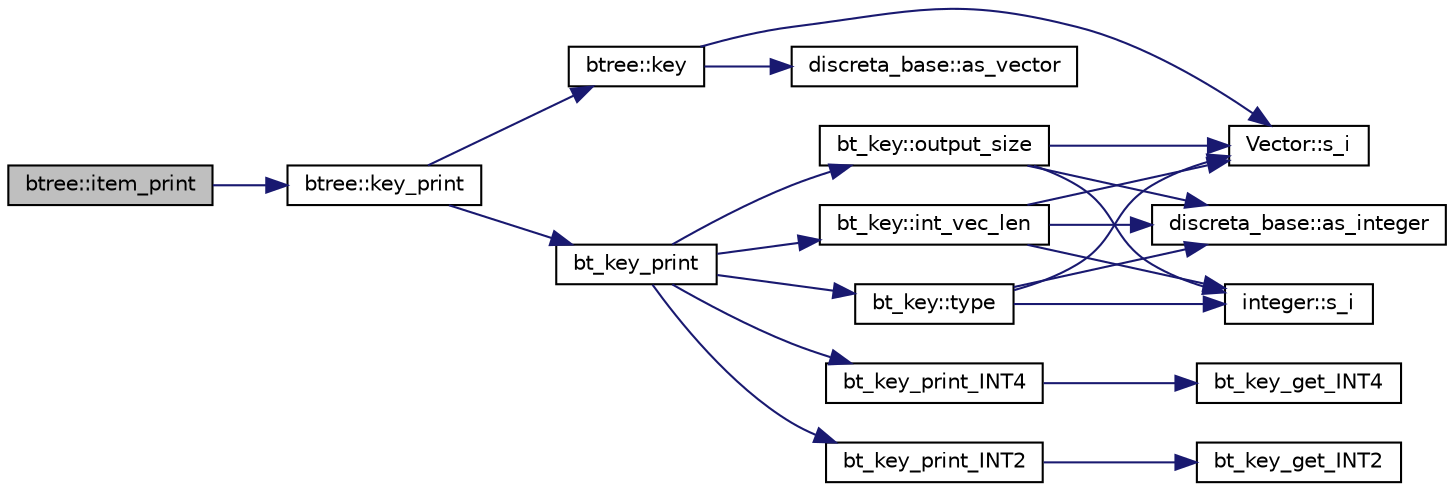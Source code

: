 digraph "btree::item_print"
{
  edge [fontname="Helvetica",fontsize="10",labelfontname="Helvetica",labelfontsize="10"];
  node [fontname="Helvetica",fontsize="10",shape=record];
  rankdir="LR";
  Node2339 [label="btree::item_print",height=0.2,width=0.4,color="black", fillcolor="grey75", style="filled", fontcolor="black"];
  Node2339 -> Node2340 [color="midnightblue",fontsize="10",style="solid",fontname="Helvetica"];
  Node2340 [label="btree::key_print",height=0.2,width=0.4,color="black", fillcolor="white", style="filled",URL="$dd/db0/classbtree.html#a4d527d5afa4891a2fa69fc1a07c48627"];
  Node2340 -> Node2341 [color="midnightblue",fontsize="10",style="solid",fontname="Helvetica"];
  Node2341 [label="bt_key_print",height=0.2,width=0.4,color="black", fillcolor="white", style="filled",URL="$d0/db3/bt__key_8_c.html#a14b2a3662044cca4e54d45f271c947aa"];
  Node2341 -> Node2342 [color="midnightblue",fontsize="10",style="solid",fontname="Helvetica"];
  Node2342 [label="bt_key::type",height=0.2,width=0.4,color="black", fillcolor="white", style="filled",URL="$d1/de5/classbt__key.html#ae788a415a20f75fe7160408a055bb33f"];
  Node2342 -> Node2343 [color="midnightblue",fontsize="10",style="solid",fontname="Helvetica"];
  Node2343 [label="Vector::s_i",height=0.2,width=0.4,color="black", fillcolor="white", style="filled",URL="$d5/db2/class_vector.html#a1c4fe1752523df8119f70dd550244871"];
  Node2342 -> Node2344 [color="midnightblue",fontsize="10",style="solid",fontname="Helvetica"];
  Node2344 [label="discreta_base::as_integer",height=0.2,width=0.4,color="black", fillcolor="white", style="filled",URL="$d7/d71/classdiscreta__base.html#a00d7691eaf874fd283d942692fe8dd26"];
  Node2342 -> Node2345 [color="midnightblue",fontsize="10",style="solid",fontname="Helvetica"];
  Node2345 [label="integer::s_i",height=0.2,width=0.4,color="black", fillcolor="white", style="filled",URL="$d0/de5/classinteger.html#adf28e9f94d4c844adaa950deeb80b904"];
  Node2341 -> Node2346 [color="midnightblue",fontsize="10",style="solid",fontname="Helvetica"];
  Node2346 [label="bt_key::output_size",height=0.2,width=0.4,color="black", fillcolor="white", style="filled",URL="$d1/de5/classbt__key.html#acb48f95d030f62c56051d0cd6e013394"];
  Node2346 -> Node2343 [color="midnightblue",fontsize="10",style="solid",fontname="Helvetica"];
  Node2346 -> Node2344 [color="midnightblue",fontsize="10",style="solid",fontname="Helvetica"];
  Node2346 -> Node2345 [color="midnightblue",fontsize="10",style="solid",fontname="Helvetica"];
  Node2341 -> Node2347 [color="midnightblue",fontsize="10",style="solid",fontname="Helvetica"];
  Node2347 [label="bt_key_print_INT4",height=0.2,width=0.4,color="black", fillcolor="white", style="filled",URL="$d0/db3/bt__key_8_c.html#ad752d162f10144228c321f41fb5b8bdd"];
  Node2347 -> Node2348 [color="midnightblue",fontsize="10",style="solid",fontname="Helvetica"];
  Node2348 [label="bt_key_get_INT4",height=0.2,width=0.4,color="black", fillcolor="white", style="filled",URL="$d0/db3/bt__key_8_c.html#ae2728a8a265629876b486504625977fa"];
  Node2341 -> Node2349 [color="midnightblue",fontsize="10",style="solid",fontname="Helvetica"];
  Node2349 [label="bt_key_print_INT2",height=0.2,width=0.4,color="black", fillcolor="white", style="filled",URL="$d0/db3/bt__key_8_c.html#a557e01620ef554044797f4e097ba0924"];
  Node2349 -> Node2350 [color="midnightblue",fontsize="10",style="solid",fontname="Helvetica"];
  Node2350 [label="bt_key_get_INT2",height=0.2,width=0.4,color="black", fillcolor="white", style="filled",URL="$d0/db3/bt__key_8_c.html#a6a73c042fa4b7f530a244c4fc6c9e8f2"];
  Node2341 -> Node2351 [color="midnightblue",fontsize="10",style="solid",fontname="Helvetica"];
  Node2351 [label="bt_key::int_vec_len",height=0.2,width=0.4,color="black", fillcolor="white", style="filled",URL="$d1/de5/classbt__key.html#ac8e43906f79bacf330fa1726925b7e37"];
  Node2351 -> Node2343 [color="midnightblue",fontsize="10",style="solid",fontname="Helvetica"];
  Node2351 -> Node2344 [color="midnightblue",fontsize="10",style="solid",fontname="Helvetica"];
  Node2351 -> Node2345 [color="midnightblue",fontsize="10",style="solid",fontname="Helvetica"];
  Node2340 -> Node2352 [color="midnightblue",fontsize="10",style="solid",fontname="Helvetica"];
  Node2352 [label="btree::key",height=0.2,width=0.4,color="black", fillcolor="white", style="filled",URL="$dd/db0/classbtree.html#abc561b2c60acc5a699637b7eb2549503"];
  Node2352 -> Node2343 [color="midnightblue",fontsize="10",style="solid",fontname="Helvetica"];
  Node2352 -> Node2353 [color="midnightblue",fontsize="10",style="solid",fontname="Helvetica"];
  Node2353 [label="discreta_base::as_vector",height=0.2,width=0.4,color="black", fillcolor="white", style="filled",URL="$d7/d71/classdiscreta__base.html#a7bdd6cae39c380b128ee9e17e42cf020"];
}
